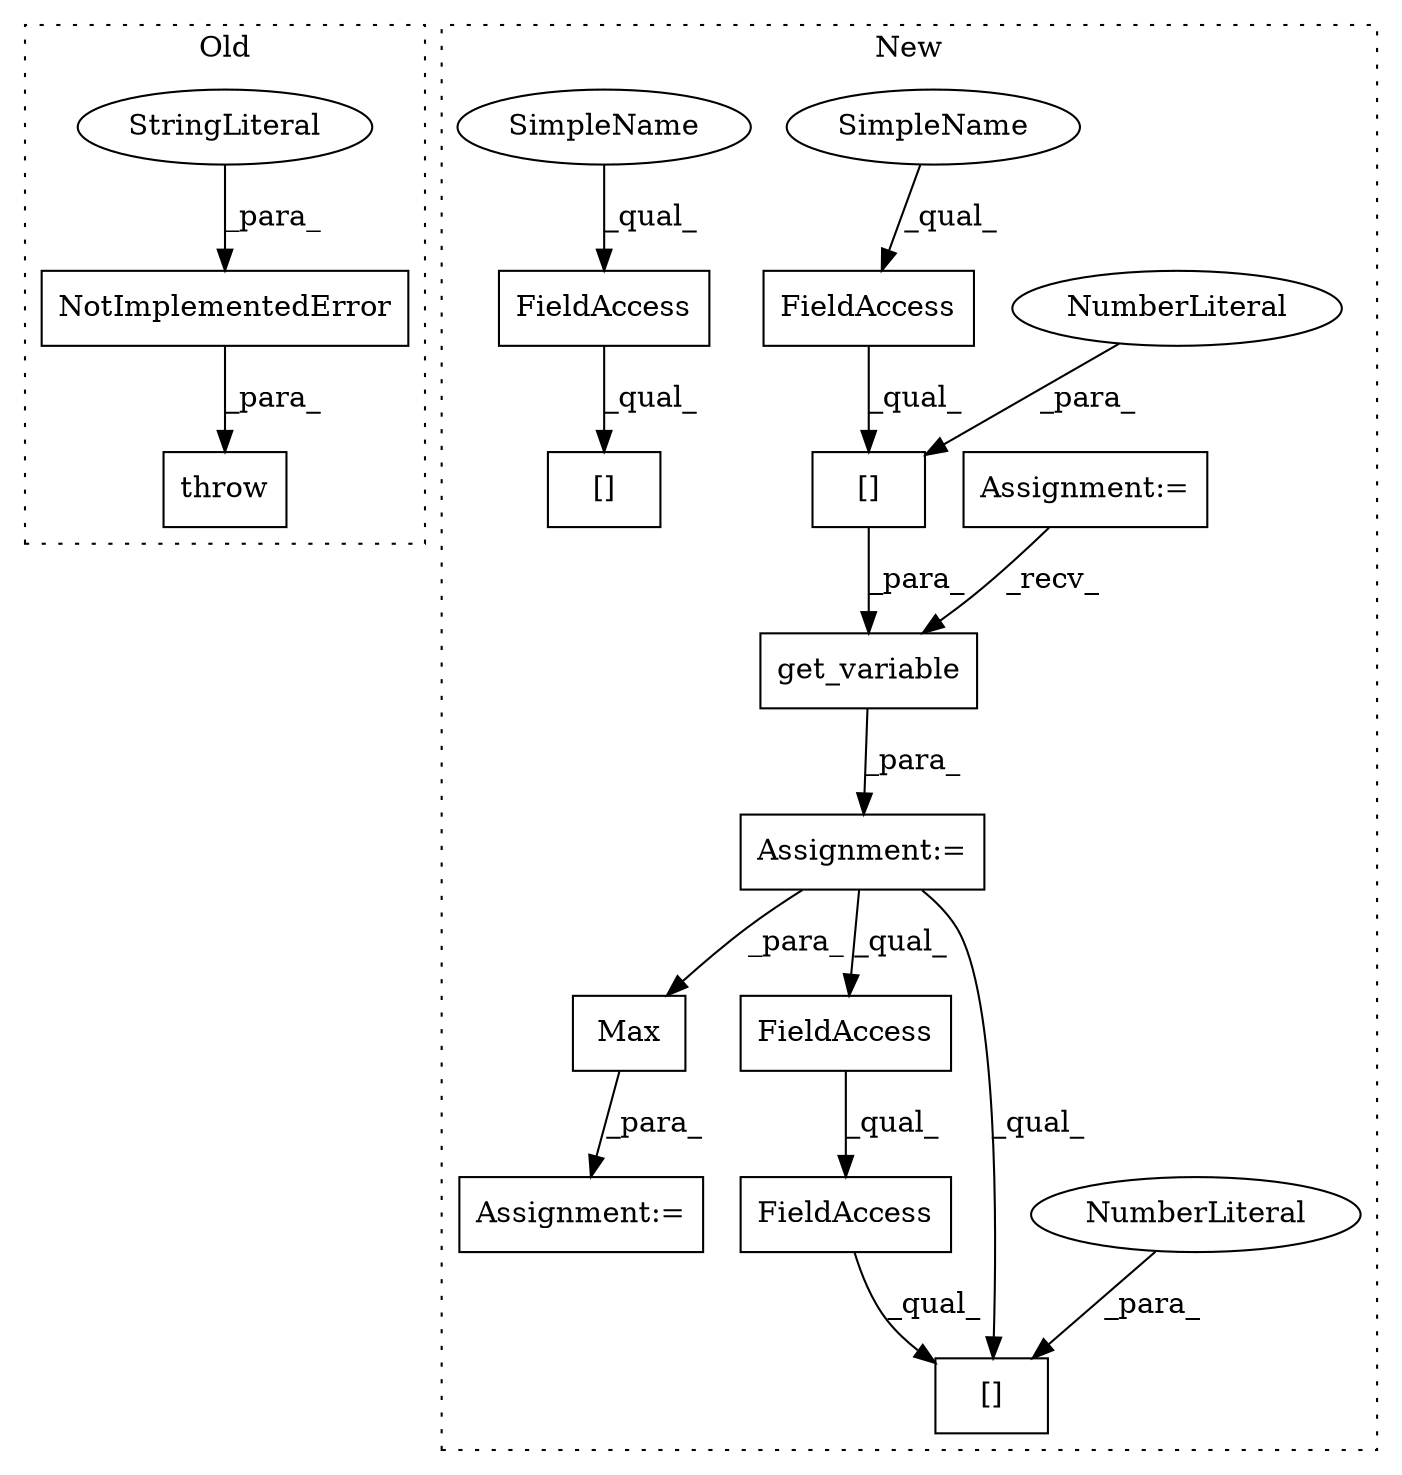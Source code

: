 digraph G {
subgraph cluster0 {
1 [label="throw" a="53" s="4652" l="6" shape="box"];
3 [label="NotImplementedError" a="32" s="4658,4744" l="20,1" shape="box"];
4 [label="StringLiteral" a="45" s="4678" l="66" shape="ellipse"];
label = "Old";
style="dotted";
}
subgraph cluster1 {
2 [label="Max" a="32" s="5651,5656" l="4,1" shape="box"];
5 [label="Assignment:=" a="7" s="5649" l="2" shape="box"];
6 [label="get_variable" a="32" s="5312,5341" l="13,1" shape="box"];
7 [label="FieldAccess" a="22" s="5580" l="12" shape="box"];
8 [label="FieldAccess" a="22" s="5580" l="7" shape="box"];
9 [label="[]" a="2" s="5580,5594" l="13,1" shape="box"];
10 [label="Assignment:=" a="7" s="5301" l="1" shape="box"];
11 [label="[]" a="2" s="5325,5340" l="14,1" shape="box"];
12 [label="NumberLiteral" a="34" s="5339" l="1" shape="ellipse"];
13 [label="FieldAccess" a="22" s="5325" l="13" shape="box"];
14 [label="FieldAccess" a="22" s="5686" l="14" shape="box"];
15 [label="[]" a="2" s="5686,5702" l="15,1" shape="box"];
16 [label="NumberLiteral" a="34" s="5593" l="1" shape="ellipse"];
17 [label="Assignment:=" a="7" s="5222" l="9" shape="box"];
18 [label="SimpleName" a="42" s="5325" l="7" shape="ellipse"];
19 [label="SimpleName" a="42" s="5686" l="7" shape="ellipse"];
label = "New";
style="dotted";
}
2 -> 5 [label="_para_"];
3 -> 1 [label="_para_"];
4 -> 3 [label="_para_"];
6 -> 10 [label="_para_"];
7 -> 9 [label="_qual_"];
8 -> 7 [label="_qual_"];
10 -> 9 [label="_qual_"];
10 -> 8 [label="_qual_"];
10 -> 2 [label="_para_"];
11 -> 6 [label="_para_"];
12 -> 11 [label="_para_"];
13 -> 11 [label="_qual_"];
14 -> 15 [label="_qual_"];
16 -> 9 [label="_para_"];
17 -> 6 [label="_recv_"];
18 -> 13 [label="_qual_"];
19 -> 14 [label="_qual_"];
}